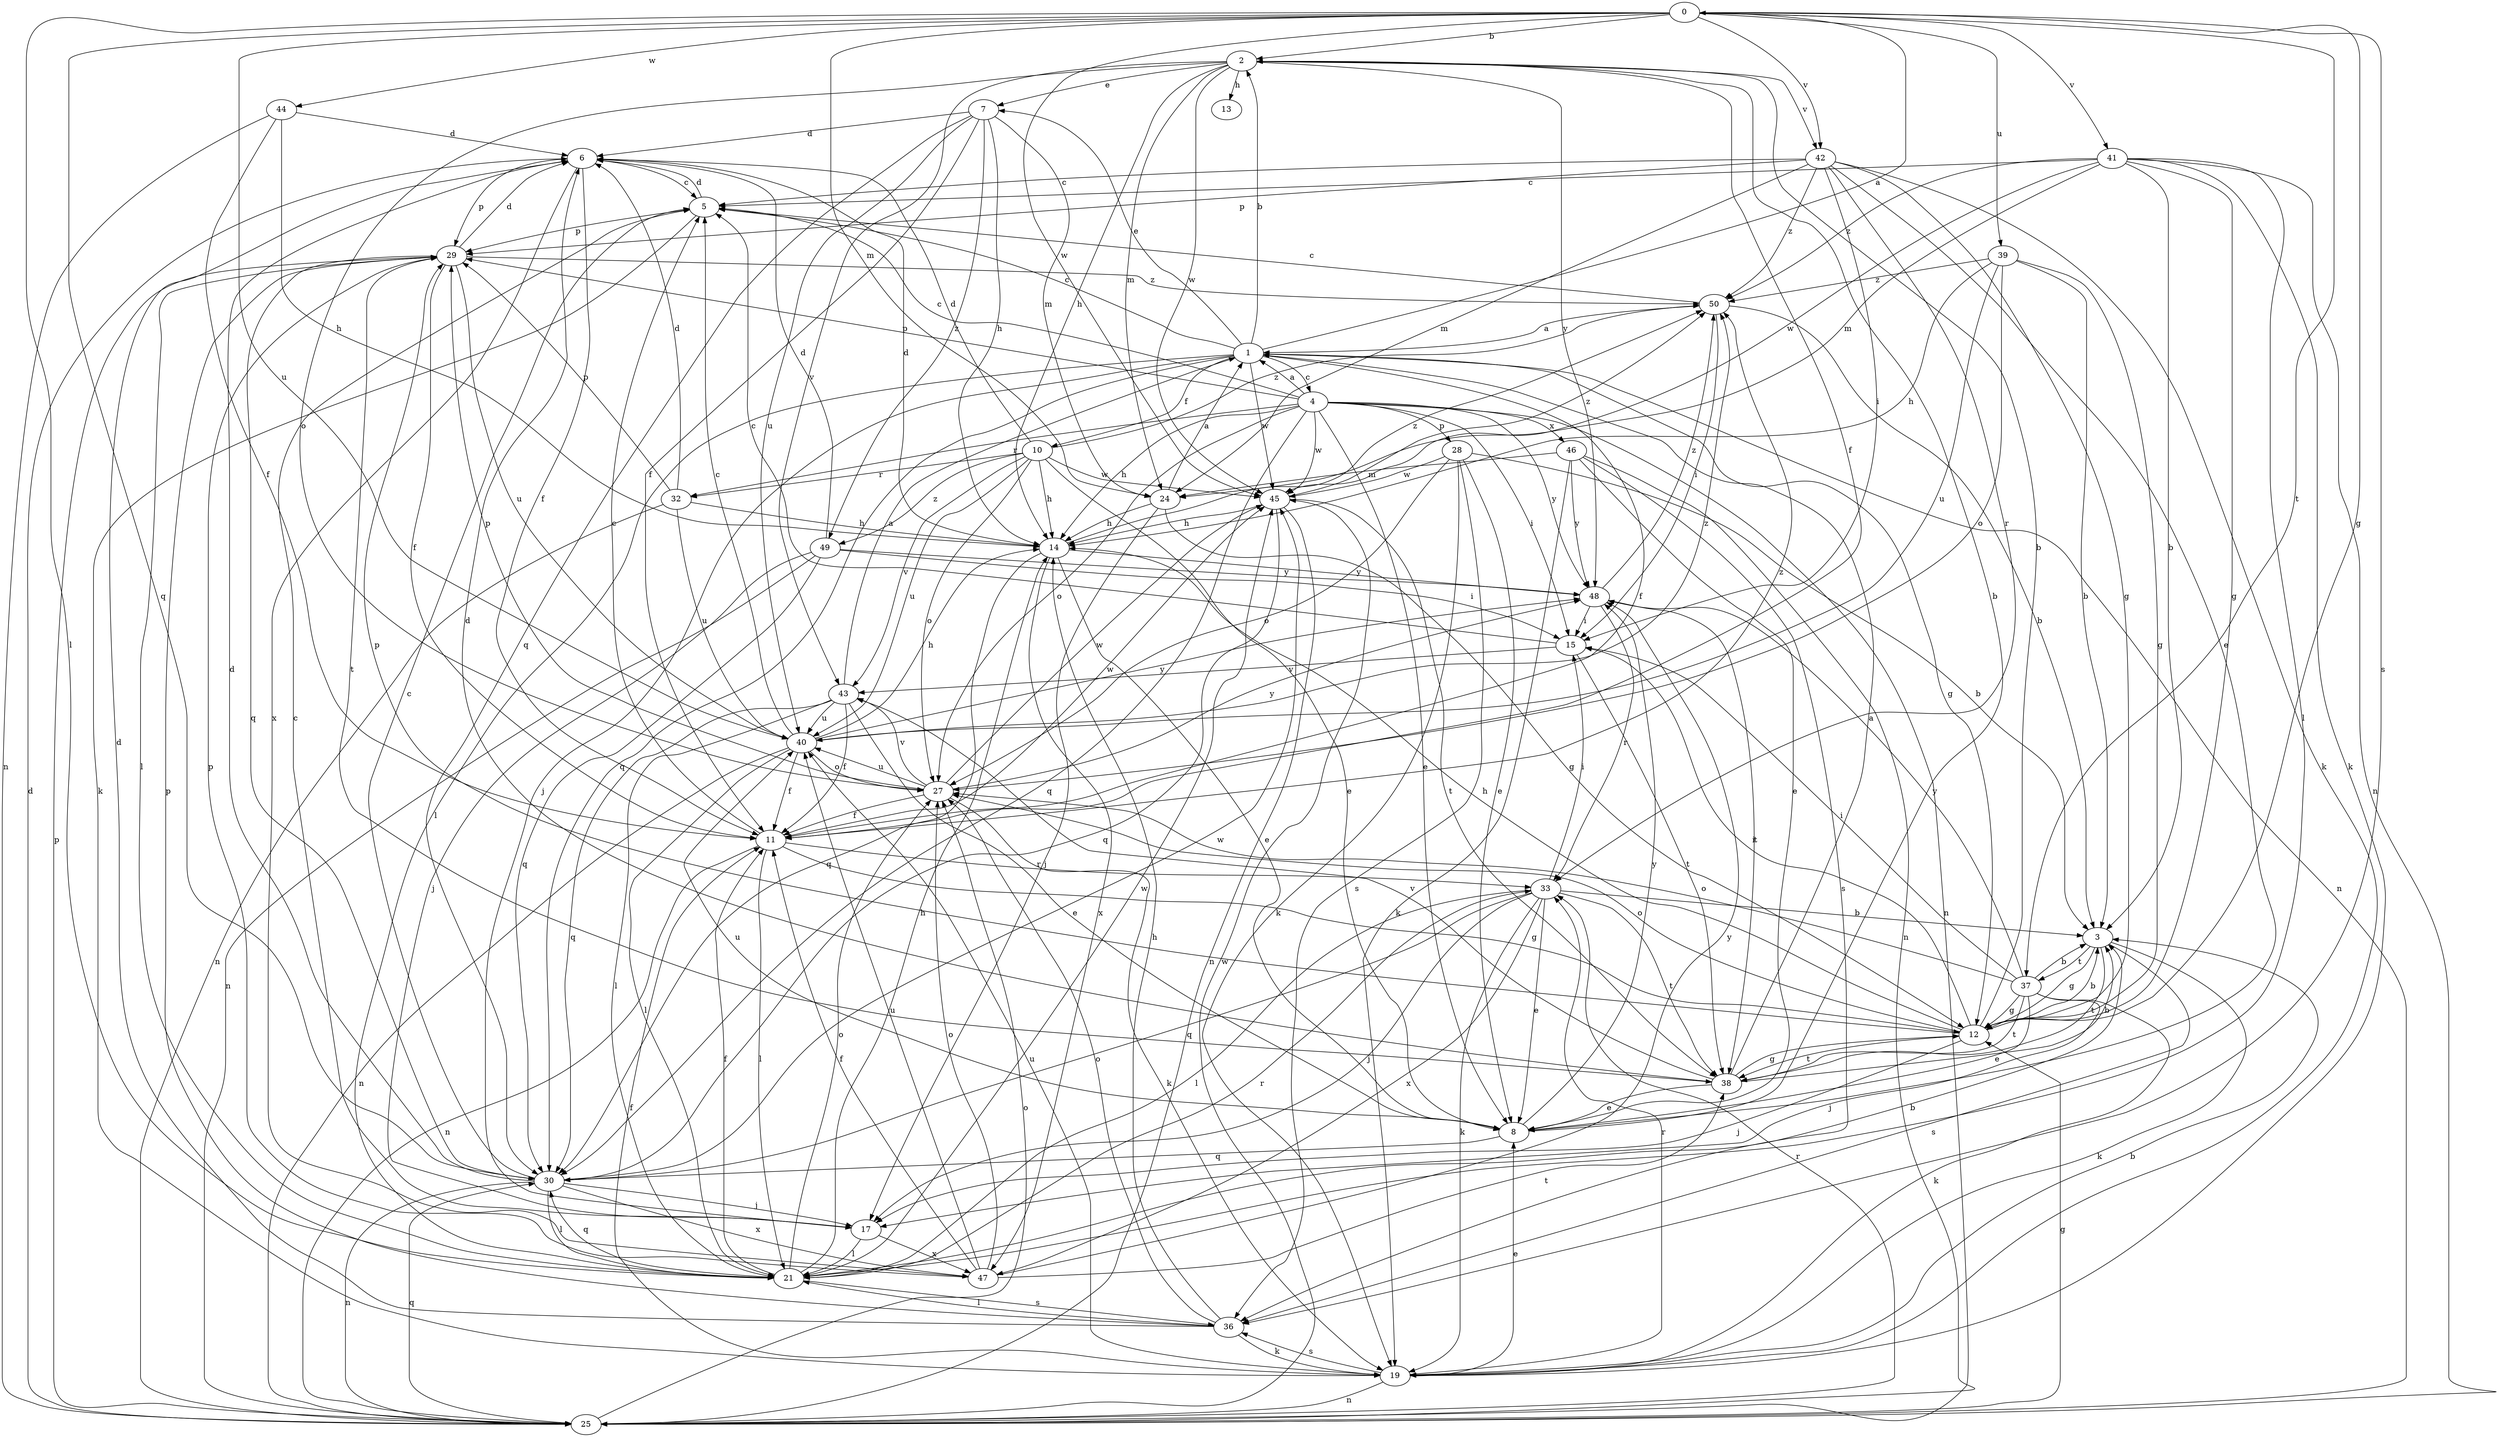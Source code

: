 strict digraph  {
0;
1;
2;
3;
4;
5;
6;
7;
8;
10;
11;
12;
13;
14;
15;
17;
19;
21;
24;
25;
27;
28;
29;
30;
32;
33;
36;
37;
38;
39;
40;
41;
42;
43;
44;
45;
46;
47;
48;
49;
50;
0 -> 2  [label=b];
0 -> 12  [label=g];
0 -> 21  [label=l];
0 -> 24  [label=m];
0 -> 30  [label=q];
0 -> 36  [label=s];
0 -> 37  [label=t];
0 -> 39  [label=u];
0 -> 40  [label=u];
0 -> 41  [label=v];
0 -> 42  [label=v];
0 -> 44  [label=w];
0 -> 45  [label=w];
1 -> 0  [label=a];
1 -> 2  [label=b];
1 -> 4  [label=c];
1 -> 5  [label=c];
1 -> 7  [label=e];
1 -> 10  [label=f];
1 -> 11  [label=f];
1 -> 12  [label=g];
1 -> 17  [label=j];
1 -> 21  [label=l];
1 -> 25  [label=n];
1 -> 30  [label=q];
1 -> 45  [label=w];
2 -> 7  [label=e];
2 -> 11  [label=f];
2 -> 13  [label=h];
2 -> 14  [label=h];
2 -> 24  [label=m];
2 -> 27  [label=o];
2 -> 42  [label=v];
2 -> 43  [label=v];
2 -> 45  [label=w];
2 -> 48  [label=y];
3 -> 12  [label=g];
3 -> 19  [label=k];
3 -> 36  [label=s];
3 -> 37  [label=t];
3 -> 38  [label=t];
4 -> 1  [label=a];
4 -> 5  [label=c];
4 -> 8  [label=e];
4 -> 14  [label=h];
4 -> 15  [label=i];
4 -> 25  [label=n];
4 -> 27  [label=o];
4 -> 28  [label=p];
4 -> 29  [label=p];
4 -> 30  [label=q];
4 -> 32  [label=r];
4 -> 45  [label=w];
4 -> 46  [label=x];
4 -> 48  [label=y];
5 -> 6  [label=d];
5 -> 19  [label=k];
5 -> 29  [label=p];
6 -> 5  [label=c];
6 -> 11  [label=f];
6 -> 29  [label=p];
6 -> 47  [label=x];
7 -> 6  [label=d];
7 -> 11  [label=f];
7 -> 14  [label=h];
7 -> 24  [label=m];
7 -> 30  [label=q];
7 -> 40  [label=u];
7 -> 49  [label=z];
8 -> 2  [label=b];
8 -> 30  [label=q];
8 -> 40  [label=u];
8 -> 48  [label=y];
10 -> 6  [label=d];
10 -> 8  [label=e];
10 -> 14  [label=h];
10 -> 27  [label=o];
10 -> 32  [label=r];
10 -> 40  [label=u];
10 -> 43  [label=v];
10 -> 45  [label=w];
10 -> 49  [label=z];
10 -> 50  [label=z];
11 -> 5  [label=c];
11 -> 12  [label=g];
11 -> 21  [label=l];
11 -> 25  [label=n];
11 -> 33  [label=r];
11 -> 45  [label=w];
11 -> 50  [label=z];
12 -> 2  [label=b];
12 -> 3  [label=b];
12 -> 14  [label=h];
12 -> 15  [label=i];
12 -> 17  [label=j];
12 -> 27  [label=o];
12 -> 29  [label=p];
12 -> 38  [label=t];
14 -> 6  [label=d];
14 -> 8  [label=e];
14 -> 30  [label=q];
14 -> 47  [label=x];
14 -> 48  [label=y];
14 -> 50  [label=z];
15 -> 5  [label=c];
15 -> 38  [label=t];
15 -> 43  [label=v];
17 -> 5  [label=c];
17 -> 21  [label=l];
17 -> 47  [label=x];
19 -> 3  [label=b];
19 -> 8  [label=e];
19 -> 11  [label=f];
19 -> 25  [label=n];
19 -> 33  [label=r];
19 -> 36  [label=s];
19 -> 40  [label=u];
21 -> 3  [label=b];
21 -> 11  [label=f];
21 -> 14  [label=h];
21 -> 27  [label=o];
21 -> 30  [label=q];
21 -> 33  [label=r];
21 -> 36  [label=s];
21 -> 45  [label=w];
24 -> 1  [label=a];
24 -> 12  [label=g];
24 -> 14  [label=h];
24 -> 17  [label=j];
25 -> 6  [label=d];
25 -> 12  [label=g];
25 -> 27  [label=o];
25 -> 29  [label=p];
25 -> 30  [label=q];
25 -> 33  [label=r];
25 -> 45  [label=w];
27 -> 11  [label=f];
27 -> 19  [label=k];
27 -> 29  [label=p];
27 -> 40  [label=u];
27 -> 43  [label=v];
27 -> 45  [label=w];
27 -> 48  [label=y];
28 -> 3  [label=b];
28 -> 8  [label=e];
28 -> 19  [label=k];
28 -> 27  [label=o];
28 -> 36  [label=s];
28 -> 45  [label=w];
29 -> 6  [label=d];
29 -> 11  [label=f];
29 -> 21  [label=l];
29 -> 30  [label=q];
29 -> 38  [label=t];
29 -> 40  [label=u];
29 -> 50  [label=z];
30 -> 5  [label=c];
30 -> 6  [label=d];
30 -> 17  [label=j];
30 -> 21  [label=l];
30 -> 25  [label=n];
30 -> 45  [label=w];
30 -> 47  [label=x];
32 -> 6  [label=d];
32 -> 14  [label=h];
32 -> 25  [label=n];
32 -> 29  [label=p];
32 -> 40  [label=u];
33 -> 3  [label=b];
33 -> 8  [label=e];
33 -> 15  [label=i];
33 -> 17  [label=j];
33 -> 19  [label=k];
33 -> 21  [label=l];
33 -> 30  [label=q];
33 -> 38  [label=t];
33 -> 47  [label=x];
36 -> 6  [label=d];
36 -> 14  [label=h];
36 -> 19  [label=k];
36 -> 21  [label=l];
36 -> 27  [label=o];
36 -> 29  [label=p];
37 -> 3  [label=b];
37 -> 8  [label=e];
37 -> 12  [label=g];
37 -> 15  [label=i];
37 -> 17  [label=j];
37 -> 19  [label=k];
37 -> 27  [label=o];
37 -> 38  [label=t];
37 -> 48  [label=y];
38 -> 1  [label=a];
38 -> 3  [label=b];
38 -> 6  [label=d];
38 -> 8  [label=e];
38 -> 12  [label=g];
38 -> 43  [label=v];
39 -> 3  [label=b];
39 -> 12  [label=g];
39 -> 14  [label=h];
39 -> 27  [label=o];
39 -> 40  [label=u];
39 -> 50  [label=z];
40 -> 5  [label=c];
40 -> 11  [label=f];
40 -> 14  [label=h];
40 -> 21  [label=l];
40 -> 25  [label=n];
40 -> 27  [label=o];
40 -> 48  [label=y];
40 -> 50  [label=z];
41 -> 3  [label=b];
41 -> 5  [label=c];
41 -> 12  [label=g];
41 -> 19  [label=k];
41 -> 21  [label=l];
41 -> 24  [label=m];
41 -> 25  [label=n];
41 -> 45  [label=w];
41 -> 50  [label=z];
42 -> 5  [label=c];
42 -> 8  [label=e];
42 -> 12  [label=g];
42 -> 15  [label=i];
42 -> 19  [label=k];
42 -> 24  [label=m];
42 -> 29  [label=p];
42 -> 33  [label=r];
42 -> 50  [label=z];
43 -> 1  [label=a];
43 -> 8  [label=e];
43 -> 11  [label=f];
43 -> 21  [label=l];
43 -> 30  [label=q];
43 -> 40  [label=u];
44 -> 6  [label=d];
44 -> 11  [label=f];
44 -> 14  [label=h];
44 -> 25  [label=n];
45 -> 14  [label=h];
45 -> 25  [label=n];
45 -> 30  [label=q];
45 -> 38  [label=t];
45 -> 50  [label=z];
46 -> 8  [label=e];
46 -> 19  [label=k];
46 -> 24  [label=m];
46 -> 25  [label=n];
46 -> 36  [label=s];
46 -> 48  [label=y];
47 -> 11  [label=f];
47 -> 27  [label=o];
47 -> 29  [label=p];
47 -> 38  [label=t];
47 -> 40  [label=u];
47 -> 48  [label=y];
48 -> 15  [label=i];
48 -> 33  [label=r];
48 -> 38  [label=t];
48 -> 50  [label=z];
49 -> 6  [label=d];
49 -> 15  [label=i];
49 -> 17  [label=j];
49 -> 25  [label=n];
49 -> 30  [label=q];
49 -> 48  [label=y];
50 -> 1  [label=a];
50 -> 3  [label=b];
50 -> 5  [label=c];
50 -> 15  [label=i];
}
